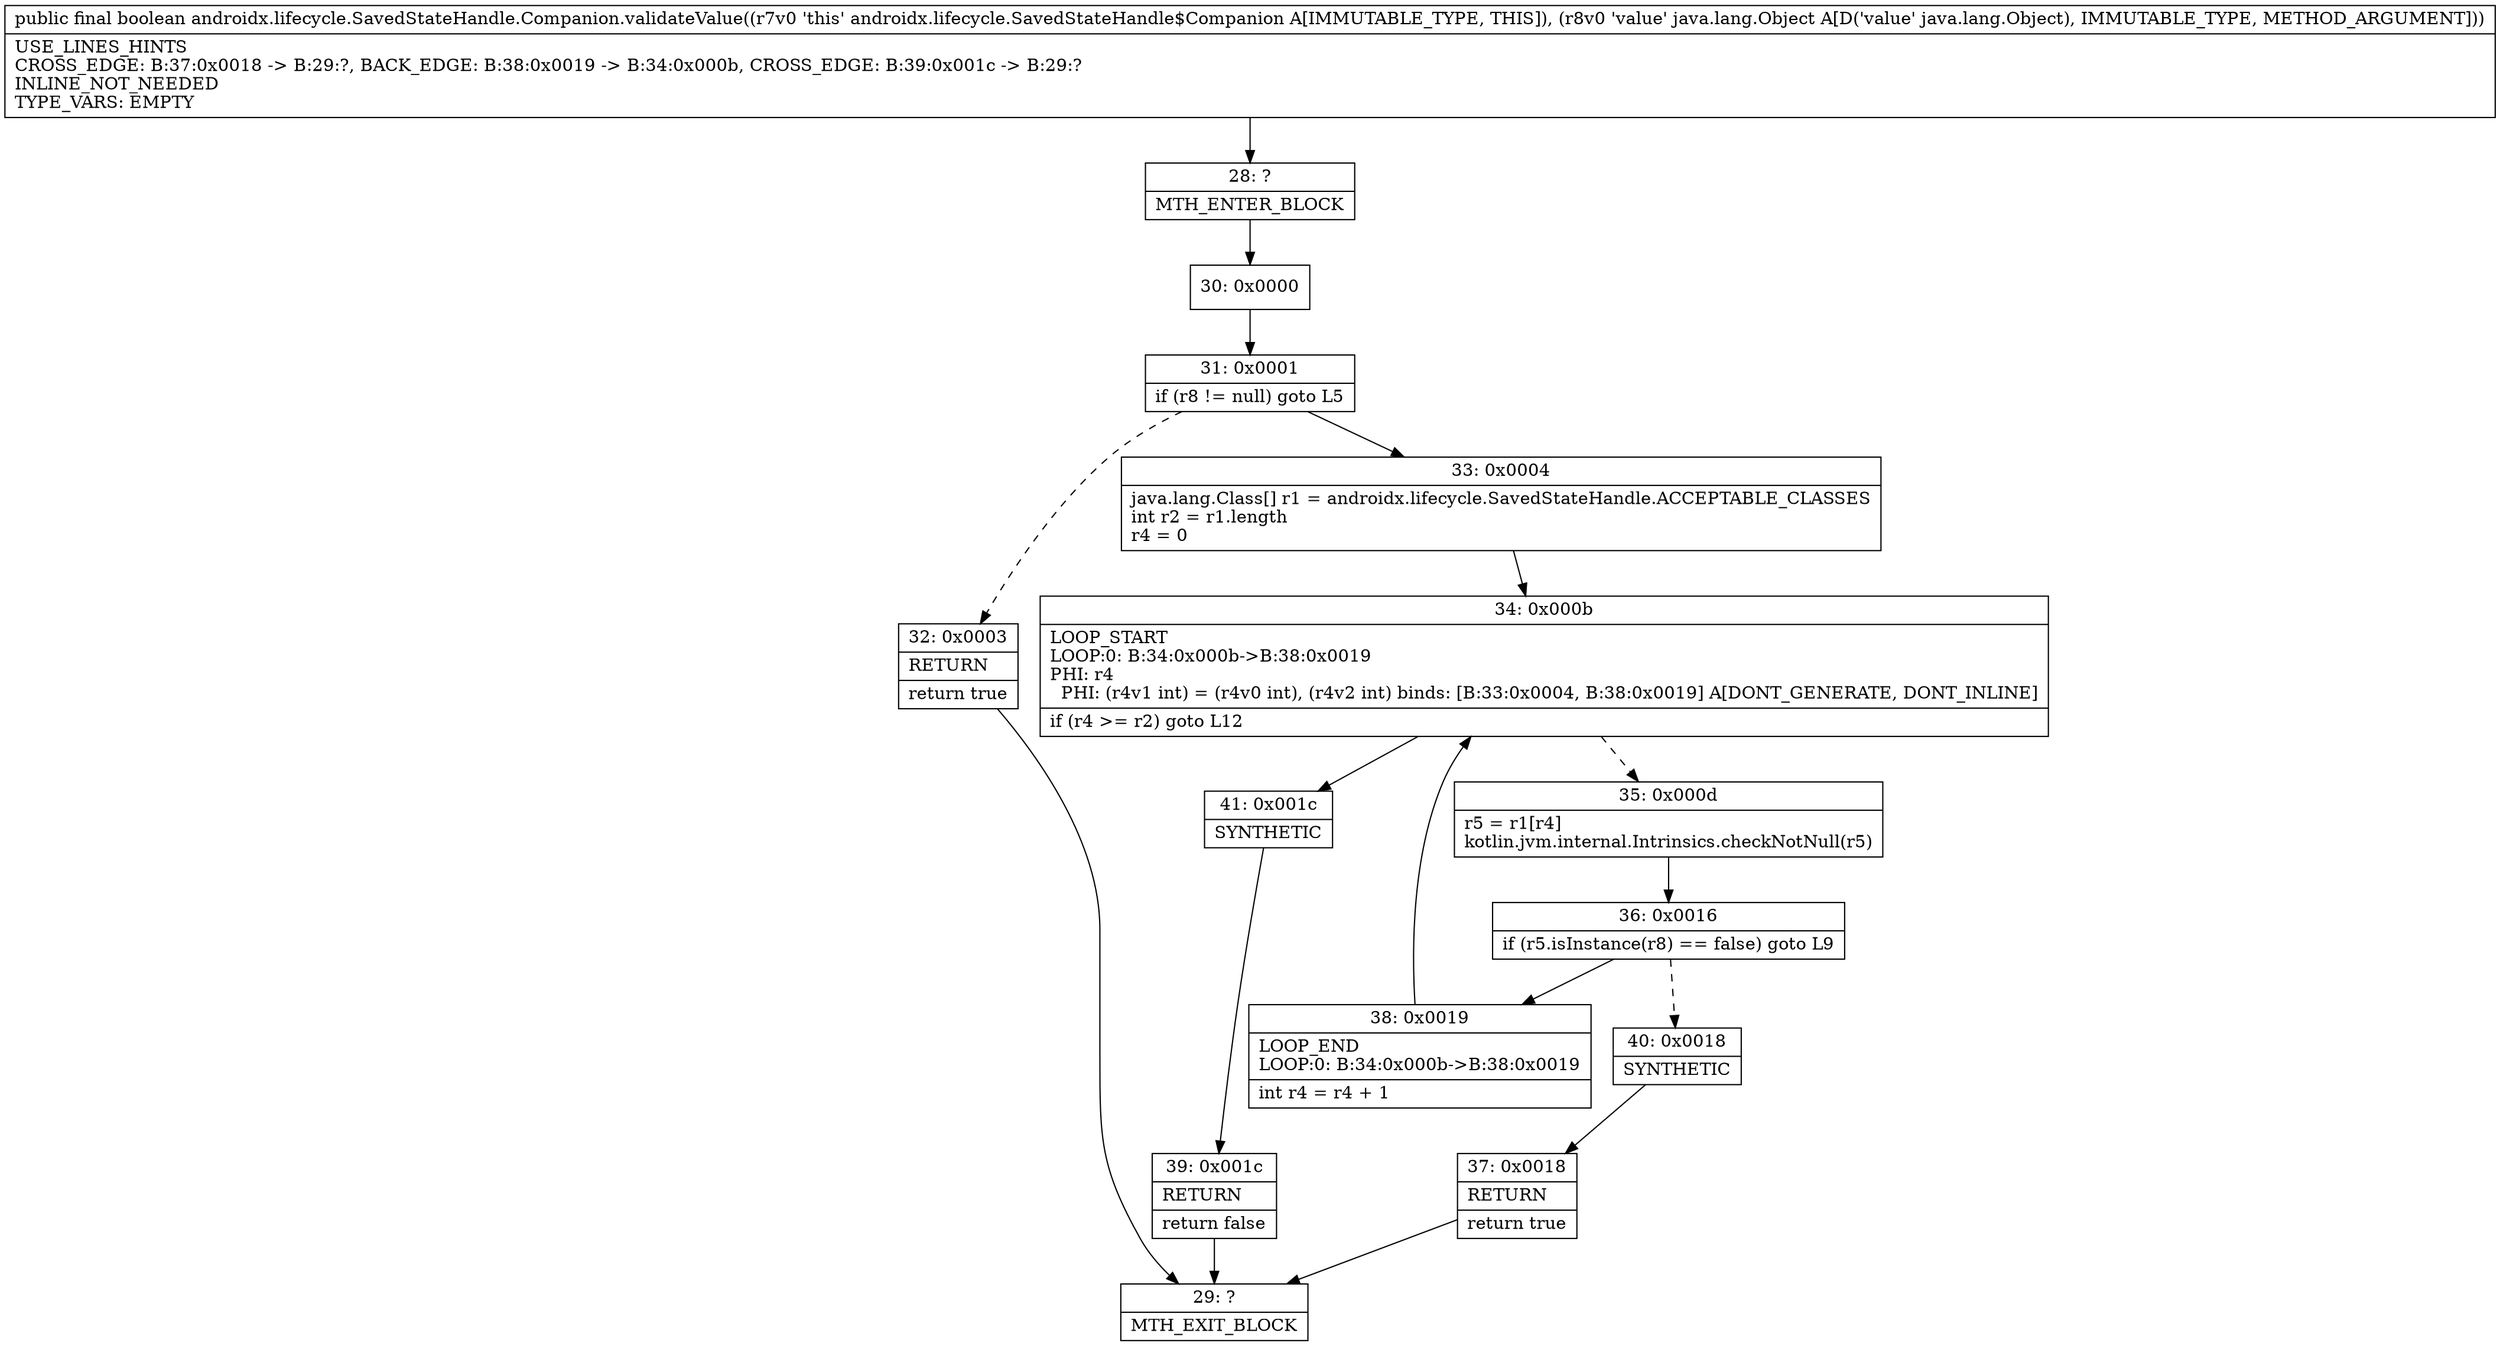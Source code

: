 digraph "CFG forandroidx.lifecycle.SavedStateHandle.Companion.validateValue(Ljava\/lang\/Object;)Z" {
Node_28 [shape=record,label="{28\:\ ?|MTH_ENTER_BLOCK\l}"];
Node_30 [shape=record,label="{30\:\ 0x0000}"];
Node_31 [shape=record,label="{31\:\ 0x0001|if (r8 != null) goto L5\l}"];
Node_32 [shape=record,label="{32\:\ 0x0003|RETURN\l|return true\l}"];
Node_29 [shape=record,label="{29\:\ ?|MTH_EXIT_BLOCK\l}"];
Node_33 [shape=record,label="{33\:\ 0x0004|java.lang.Class[] r1 = androidx.lifecycle.SavedStateHandle.ACCEPTABLE_CLASSES\lint r2 = r1.length\lr4 = 0\l}"];
Node_34 [shape=record,label="{34\:\ 0x000b|LOOP_START\lLOOP:0: B:34:0x000b\-\>B:38:0x0019\lPHI: r4 \l  PHI: (r4v1 int) = (r4v0 int), (r4v2 int) binds: [B:33:0x0004, B:38:0x0019] A[DONT_GENERATE, DONT_INLINE]\l|if (r4 \>= r2) goto L12\l}"];
Node_35 [shape=record,label="{35\:\ 0x000d|r5 = r1[r4]\lkotlin.jvm.internal.Intrinsics.checkNotNull(r5)\l}"];
Node_36 [shape=record,label="{36\:\ 0x0016|if (r5.isInstance(r8) == false) goto L9\l}"];
Node_38 [shape=record,label="{38\:\ 0x0019|LOOP_END\lLOOP:0: B:34:0x000b\-\>B:38:0x0019\l|int r4 = r4 + 1\l}"];
Node_40 [shape=record,label="{40\:\ 0x0018|SYNTHETIC\l}"];
Node_37 [shape=record,label="{37\:\ 0x0018|RETURN\l|return true\l}"];
Node_41 [shape=record,label="{41\:\ 0x001c|SYNTHETIC\l}"];
Node_39 [shape=record,label="{39\:\ 0x001c|RETURN\l|return false\l}"];
MethodNode[shape=record,label="{public final boolean androidx.lifecycle.SavedStateHandle.Companion.validateValue((r7v0 'this' androidx.lifecycle.SavedStateHandle$Companion A[IMMUTABLE_TYPE, THIS]), (r8v0 'value' java.lang.Object A[D('value' java.lang.Object), IMMUTABLE_TYPE, METHOD_ARGUMENT]))  | USE_LINES_HINTS\lCROSS_EDGE: B:37:0x0018 \-\> B:29:?, BACK_EDGE: B:38:0x0019 \-\> B:34:0x000b, CROSS_EDGE: B:39:0x001c \-\> B:29:?\lINLINE_NOT_NEEDED\lTYPE_VARS: EMPTY\l}"];
MethodNode -> Node_28;Node_28 -> Node_30;
Node_30 -> Node_31;
Node_31 -> Node_32[style=dashed];
Node_31 -> Node_33;
Node_32 -> Node_29;
Node_33 -> Node_34;
Node_34 -> Node_35[style=dashed];
Node_34 -> Node_41;
Node_35 -> Node_36;
Node_36 -> Node_38;
Node_36 -> Node_40[style=dashed];
Node_38 -> Node_34;
Node_40 -> Node_37;
Node_37 -> Node_29;
Node_41 -> Node_39;
Node_39 -> Node_29;
}

